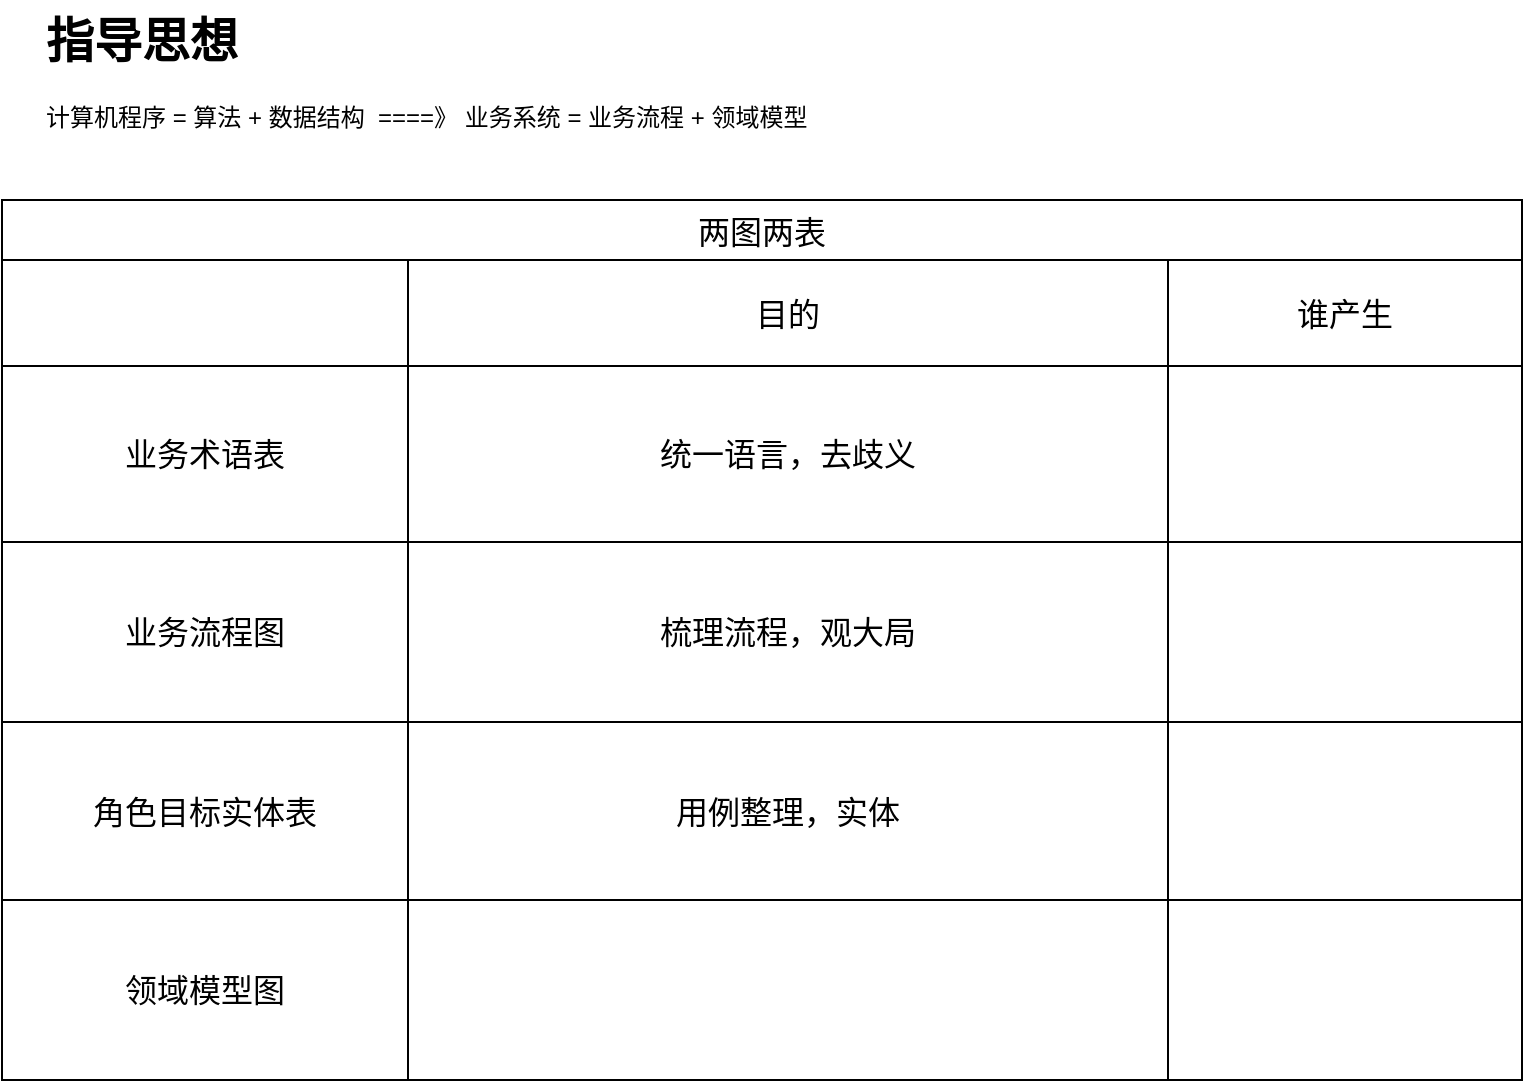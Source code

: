 <mxfile version="28.2.3">
  <diagram name="Page-1" id="VcjUSOKFraRpLLL6hd3k">
    <mxGraphModel dx="1665" dy="777" grid="1" gridSize="10" guides="1" tooltips="1" connect="1" arrows="1" fold="1" page="1" pageScale="1" pageWidth="850" pageHeight="1100" math="0" shadow="0">
      <root>
        <mxCell id="0" />
        <mxCell id="1" parent="0" />
        <mxCell id="wZ8ZGPUIlpnk7HS7Llxm-1" value="&lt;h1 style=&quot;margin-top: 0px;&quot;&gt;指导思想&lt;/h1&gt;&lt;p&gt;计算机程序 = 算法 + 数据结构&amp;nbsp; ====》 业务系统 = 业务流程 + 领域模型&lt;/p&gt;" style="text;html=1;whiteSpace=wrap;overflow=hidden;rounded=0;" vertex="1" parent="1">
          <mxGeometry x="60" y="60" width="440" height="70" as="geometry" />
        </mxCell>
        <mxCell id="wZ8ZGPUIlpnk7HS7Llxm-2" value="两图两表" style="shape=table;startSize=30;container=1;collapsible=0;childLayout=tableLayout;strokeColor=default;fontSize=16;" vertex="1" parent="1">
          <mxGeometry x="40" y="160" width="760" height="440" as="geometry" />
        </mxCell>
        <mxCell id="wZ8ZGPUIlpnk7HS7Llxm-3" value="" style="shape=tableRow;horizontal=0;startSize=0;swimlaneHead=0;swimlaneBody=0;strokeColor=inherit;top=0;left=0;bottom=0;right=0;collapsible=0;dropTarget=0;fillColor=none;points=[[0,0.5],[1,0.5]];portConstraint=eastwest;fontSize=16;" vertex="1" parent="wZ8ZGPUIlpnk7HS7Llxm-2">
          <mxGeometry y="30" width="760" height="53" as="geometry" />
        </mxCell>
        <mxCell id="wZ8ZGPUIlpnk7HS7Llxm-4" value="" style="shape=partialRectangle;html=1;whiteSpace=wrap;connectable=0;strokeColor=inherit;overflow=hidden;fillColor=none;top=0;left=0;bottom=0;right=0;pointerEvents=1;fontSize=16;" vertex="1" parent="wZ8ZGPUIlpnk7HS7Llxm-3">
          <mxGeometry width="203" height="53" as="geometry">
            <mxRectangle width="203" height="53" as="alternateBounds" />
          </mxGeometry>
        </mxCell>
        <mxCell id="wZ8ZGPUIlpnk7HS7Llxm-5" value="目的" style="shape=partialRectangle;html=1;whiteSpace=wrap;connectable=0;strokeColor=inherit;overflow=hidden;fillColor=none;top=0;left=0;bottom=0;right=0;pointerEvents=1;fontSize=16;" vertex="1" parent="wZ8ZGPUIlpnk7HS7Llxm-3">
          <mxGeometry x="203" width="380" height="53" as="geometry">
            <mxRectangle width="380" height="53" as="alternateBounds" />
          </mxGeometry>
        </mxCell>
        <mxCell id="wZ8ZGPUIlpnk7HS7Llxm-6" value="谁产生" style="shape=partialRectangle;html=1;whiteSpace=wrap;connectable=0;strokeColor=inherit;overflow=hidden;fillColor=none;top=0;left=0;bottom=0;right=0;pointerEvents=1;fontSize=16;" vertex="1" parent="wZ8ZGPUIlpnk7HS7Llxm-3">
          <mxGeometry x="583" width="177" height="53" as="geometry">
            <mxRectangle width="177" height="53" as="alternateBounds" />
          </mxGeometry>
        </mxCell>
        <mxCell id="wZ8ZGPUIlpnk7HS7Llxm-7" value="" style="shape=tableRow;horizontal=0;startSize=0;swimlaneHead=0;swimlaneBody=0;strokeColor=inherit;top=0;left=0;bottom=0;right=0;collapsible=0;dropTarget=0;fillColor=none;points=[[0,0.5],[1,0.5]];portConstraint=eastwest;fontSize=16;" vertex="1" parent="wZ8ZGPUIlpnk7HS7Llxm-2">
          <mxGeometry y="83" width="760" height="88" as="geometry" />
        </mxCell>
        <mxCell id="wZ8ZGPUIlpnk7HS7Llxm-8" value="业务术语表" style="shape=partialRectangle;html=1;whiteSpace=wrap;connectable=0;strokeColor=inherit;overflow=hidden;fillColor=none;top=0;left=0;bottom=0;right=0;pointerEvents=1;fontSize=16;" vertex="1" parent="wZ8ZGPUIlpnk7HS7Llxm-7">
          <mxGeometry width="203" height="88" as="geometry">
            <mxRectangle width="203" height="88" as="alternateBounds" />
          </mxGeometry>
        </mxCell>
        <mxCell id="wZ8ZGPUIlpnk7HS7Llxm-9" value="统一语言，去歧义" style="shape=partialRectangle;html=1;whiteSpace=wrap;connectable=0;strokeColor=inherit;overflow=hidden;fillColor=none;top=0;left=0;bottom=0;right=0;pointerEvents=1;fontSize=16;" vertex="1" parent="wZ8ZGPUIlpnk7HS7Llxm-7">
          <mxGeometry x="203" width="380" height="88" as="geometry">
            <mxRectangle width="380" height="88" as="alternateBounds" />
          </mxGeometry>
        </mxCell>
        <mxCell id="wZ8ZGPUIlpnk7HS7Llxm-10" value="" style="shape=partialRectangle;html=1;whiteSpace=wrap;connectable=0;strokeColor=inherit;overflow=hidden;fillColor=none;top=0;left=0;bottom=0;right=0;pointerEvents=1;fontSize=16;" vertex="1" parent="wZ8ZGPUIlpnk7HS7Llxm-7">
          <mxGeometry x="583" width="177" height="88" as="geometry">
            <mxRectangle width="177" height="88" as="alternateBounds" />
          </mxGeometry>
        </mxCell>
        <mxCell id="wZ8ZGPUIlpnk7HS7Llxm-11" value="" style="shape=tableRow;horizontal=0;startSize=0;swimlaneHead=0;swimlaneBody=0;strokeColor=inherit;top=0;left=0;bottom=0;right=0;collapsible=0;dropTarget=0;fillColor=none;points=[[0,0.5],[1,0.5]];portConstraint=eastwest;fontSize=16;" vertex="1" parent="wZ8ZGPUIlpnk7HS7Llxm-2">
          <mxGeometry y="171" width="760" height="90" as="geometry" />
        </mxCell>
        <mxCell id="wZ8ZGPUIlpnk7HS7Llxm-12" value="业务流程图" style="shape=partialRectangle;html=1;whiteSpace=wrap;connectable=0;strokeColor=inherit;overflow=hidden;fillColor=none;top=0;left=0;bottom=0;right=0;pointerEvents=1;fontSize=16;" vertex="1" parent="wZ8ZGPUIlpnk7HS7Llxm-11">
          <mxGeometry width="203" height="90" as="geometry">
            <mxRectangle width="203" height="90" as="alternateBounds" />
          </mxGeometry>
        </mxCell>
        <mxCell id="wZ8ZGPUIlpnk7HS7Llxm-13" value="梳理流程，观大局" style="shape=partialRectangle;html=1;whiteSpace=wrap;connectable=0;strokeColor=inherit;overflow=hidden;fillColor=none;top=0;left=0;bottom=0;right=0;pointerEvents=1;fontSize=16;" vertex="1" parent="wZ8ZGPUIlpnk7HS7Llxm-11">
          <mxGeometry x="203" width="380" height="90" as="geometry">
            <mxRectangle width="380" height="90" as="alternateBounds" />
          </mxGeometry>
        </mxCell>
        <mxCell id="wZ8ZGPUIlpnk7HS7Llxm-14" value="" style="shape=partialRectangle;html=1;whiteSpace=wrap;connectable=0;strokeColor=inherit;overflow=hidden;fillColor=none;top=0;left=0;bottom=0;right=0;pointerEvents=1;fontSize=16;" vertex="1" parent="wZ8ZGPUIlpnk7HS7Llxm-11">
          <mxGeometry x="583" width="177" height="90" as="geometry">
            <mxRectangle width="177" height="90" as="alternateBounds" />
          </mxGeometry>
        </mxCell>
        <mxCell id="wZ8ZGPUIlpnk7HS7Llxm-15" value="" style="shape=tableRow;horizontal=0;startSize=0;swimlaneHead=0;swimlaneBody=0;strokeColor=inherit;top=0;left=0;bottom=0;right=0;collapsible=0;dropTarget=0;fillColor=none;points=[[0,0.5],[1,0.5]];portConstraint=eastwest;fontSize=16;" vertex="1" parent="wZ8ZGPUIlpnk7HS7Llxm-2">
          <mxGeometry y="261" width="760" height="89" as="geometry" />
        </mxCell>
        <mxCell id="wZ8ZGPUIlpnk7HS7Llxm-16" value="角色目标实体表" style="shape=partialRectangle;html=1;whiteSpace=wrap;connectable=0;strokeColor=inherit;overflow=hidden;fillColor=none;top=0;left=0;bottom=0;right=0;pointerEvents=1;fontSize=16;" vertex="1" parent="wZ8ZGPUIlpnk7HS7Llxm-15">
          <mxGeometry width="203" height="89" as="geometry">
            <mxRectangle width="203" height="89" as="alternateBounds" />
          </mxGeometry>
        </mxCell>
        <mxCell id="wZ8ZGPUIlpnk7HS7Llxm-17" value="用例整理，实体" style="shape=partialRectangle;html=1;whiteSpace=wrap;connectable=0;strokeColor=inherit;overflow=hidden;fillColor=none;top=0;left=0;bottom=0;right=0;pointerEvents=1;fontSize=16;" vertex="1" parent="wZ8ZGPUIlpnk7HS7Llxm-15">
          <mxGeometry x="203" width="380" height="89" as="geometry">
            <mxRectangle width="380" height="89" as="alternateBounds" />
          </mxGeometry>
        </mxCell>
        <mxCell id="wZ8ZGPUIlpnk7HS7Llxm-18" value="" style="shape=partialRectangle;html=1;whiteSpace=wrap;connectable=0;strokeColor=inherit;overflow=hidden;fillColor=none;top=0;left=0;bottom=0;right=0;pointerEvents=1;fontSize=16;" vertex="1" parent="wZ8ZGPUIlpnk7HS7Llxm-15">
          <mxGeometry x="583" width="177" height="89" as="geometry">
            <mxRectangle width="177" height="89" as="alternateBounds" />
          </mxGeometry>
        </mxCell>
        <mxCell id="wZ8ZGPUIlpnk7HS7Llxm-19" value="" style="shape=tableRow;horizontal=0;startSize=0;swimlaneHead=0;swimlaneBody=0;strokeColor=inherit;top=0;left=0;bottom=0;right=0;collapsible=0;dropTarget=0;fillColor=none;points=[[0,0.5],[1,0.5]];portConstraint=eastwest;fontSize=16;" vertex="1" parent="wZ8ZGPUIlpnk7HS7Llxm-2">
          <mxGeometry y="350" width="760" height="90" as="geometry" />
        </mxCell>
        <mxCell id="wZ8ZGPUIlpnk7HS7Llxm-20" value="领域模型图" style="shape=partialRectangle;html=1;whiteSpace=wrap;connectable=0;strokeColor=inherit;overflow=hidden;fillColor=none;top=0;left=0;bottom=0;right=0;pointerEvents=1;fontSize=16;" vertex="1" parent="wZ8ZGPUIlpnk7HS7Llxm-19">
          <mxGeometry width="203" height="90" as="geometry">
            <mxRectangle width="203" height="90" as="alternateBounds" />
          </mxGeometry>
        </mxCell>
        <mxCell id="wZ8ZGPUIlpnk7HS7Llxm-21" value="" style="shape=partialRectangle;html=1;whiteSpace=wrap;connectable=0;strokeColor=inherit;overflow=hidden;fillColor=none;top=0;left=0;bottom=0;right=0;pointerEvents=1;fontSize=16;" vertex="1" parent="wZ8ZGPUIlpnk7HS7Llxm-19">
          <mxGeometry x="203" width="380" height="90" as="geometry">
            <mxRectangle width="380" height="90" as="alternateBounds" />
          </mxGeometry>
        </mxCell>
        <mxCell id="wZ8ZGPUIlpnk7HS7Llxm-22" value="" style="shape=partialRectangle;html=1;whiteSpace=wrap;connectable=0;strokeColor=inherit;overflow=hidden;fillColor=none;top=0;left=0;bottom=0;right=0;pointerEvents=1;fontSize=16;" vertex="1" parent="wZ8ZGPUIlpnk7HS7Llxm-19">
          <mxGeometry x="583" width="177" height="90" as="geometry">
            <mxRectangle width="177" height="90" as="alternateBounds" />
          </mxGeometry>
        </mxCell>
      </root>
    </mxGraphModel>
  </diagram>
</mxfile>
